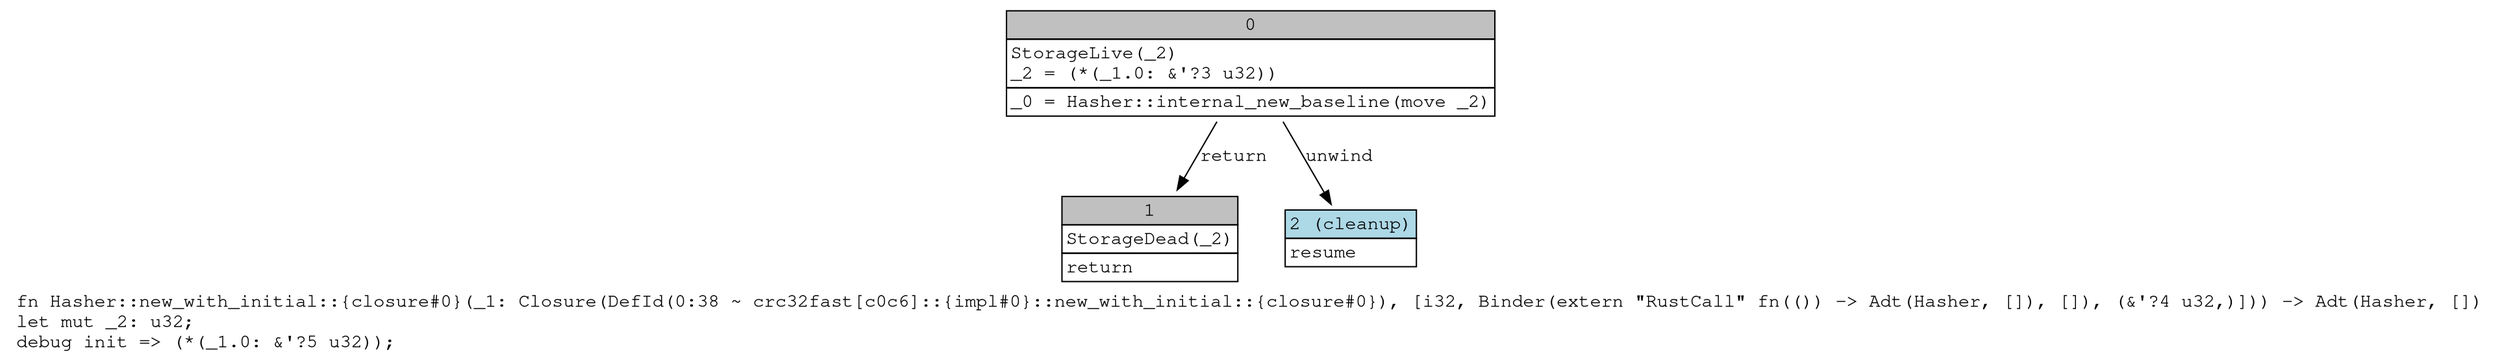 digraph Mir_0_38 {
    graph [fontname="Courier, monospace"];
    node [fontname="Courier, monospace"];
    edge [fontname="Courier, monospace"];
    label=<fn Hasher::new_with_initial::{closure#0}(_1: Closure(DefId(0:38 ~ crc32fast[c0c6]::{impl#0}::new_with_initial::{closure#0}), [i32, Binder(extern &quot;RustCall&quot; fn(()) -&gt; Adt(Hasher, []), []), (&amp;'?4 u32,)])) -&gt; Adt(Hasher, [])<br align="left"/>let mut _2: u32;<br align="left"/>debug init =&gt; (*(_1.0: &amp;'?5 u32));<br align="left"/>>;
    bb0__0_38 [shape="none", label=<<table border="0" cellborder="1" cellspacing="0"><tr><td bgcolor="gray" align="center" colspan="1">0</td></tr><tr><td align="left" balign="left">StorageLive(_2)<br/>_2 = (*(_1.0: &amp;'?3 u32))<br/></td></tr><tr><td align="left">_0 = Hasher::internal_new_baseline(move _2)</td></tr></table>>];
    bb1__0_38 [shape="none", label=<<table border="0" cellborder="1" cellspacing="0"><tr><td bgcolor="gray" align="center" colspan="1">1</td></tr><tr><td align="left" balign="left">StorageDead(_2)<br/></td></tr><tr><td align="left">return</td></tr></table>>];
    bb2__0_38 [shape="none", label=<<table border="0" cellborder="1" cellspacing="0"><tr><td bgcolor="lightblue" align="center" colspan="1">2 (cleanup)</td></tr><tr><td align="left">resume</td></tr></table>>];
    bb0__0_38 -> bb1__0_38 [label="return"];
    bb0__0_38 -> bb2__0_38 [label="unwind"];
}
